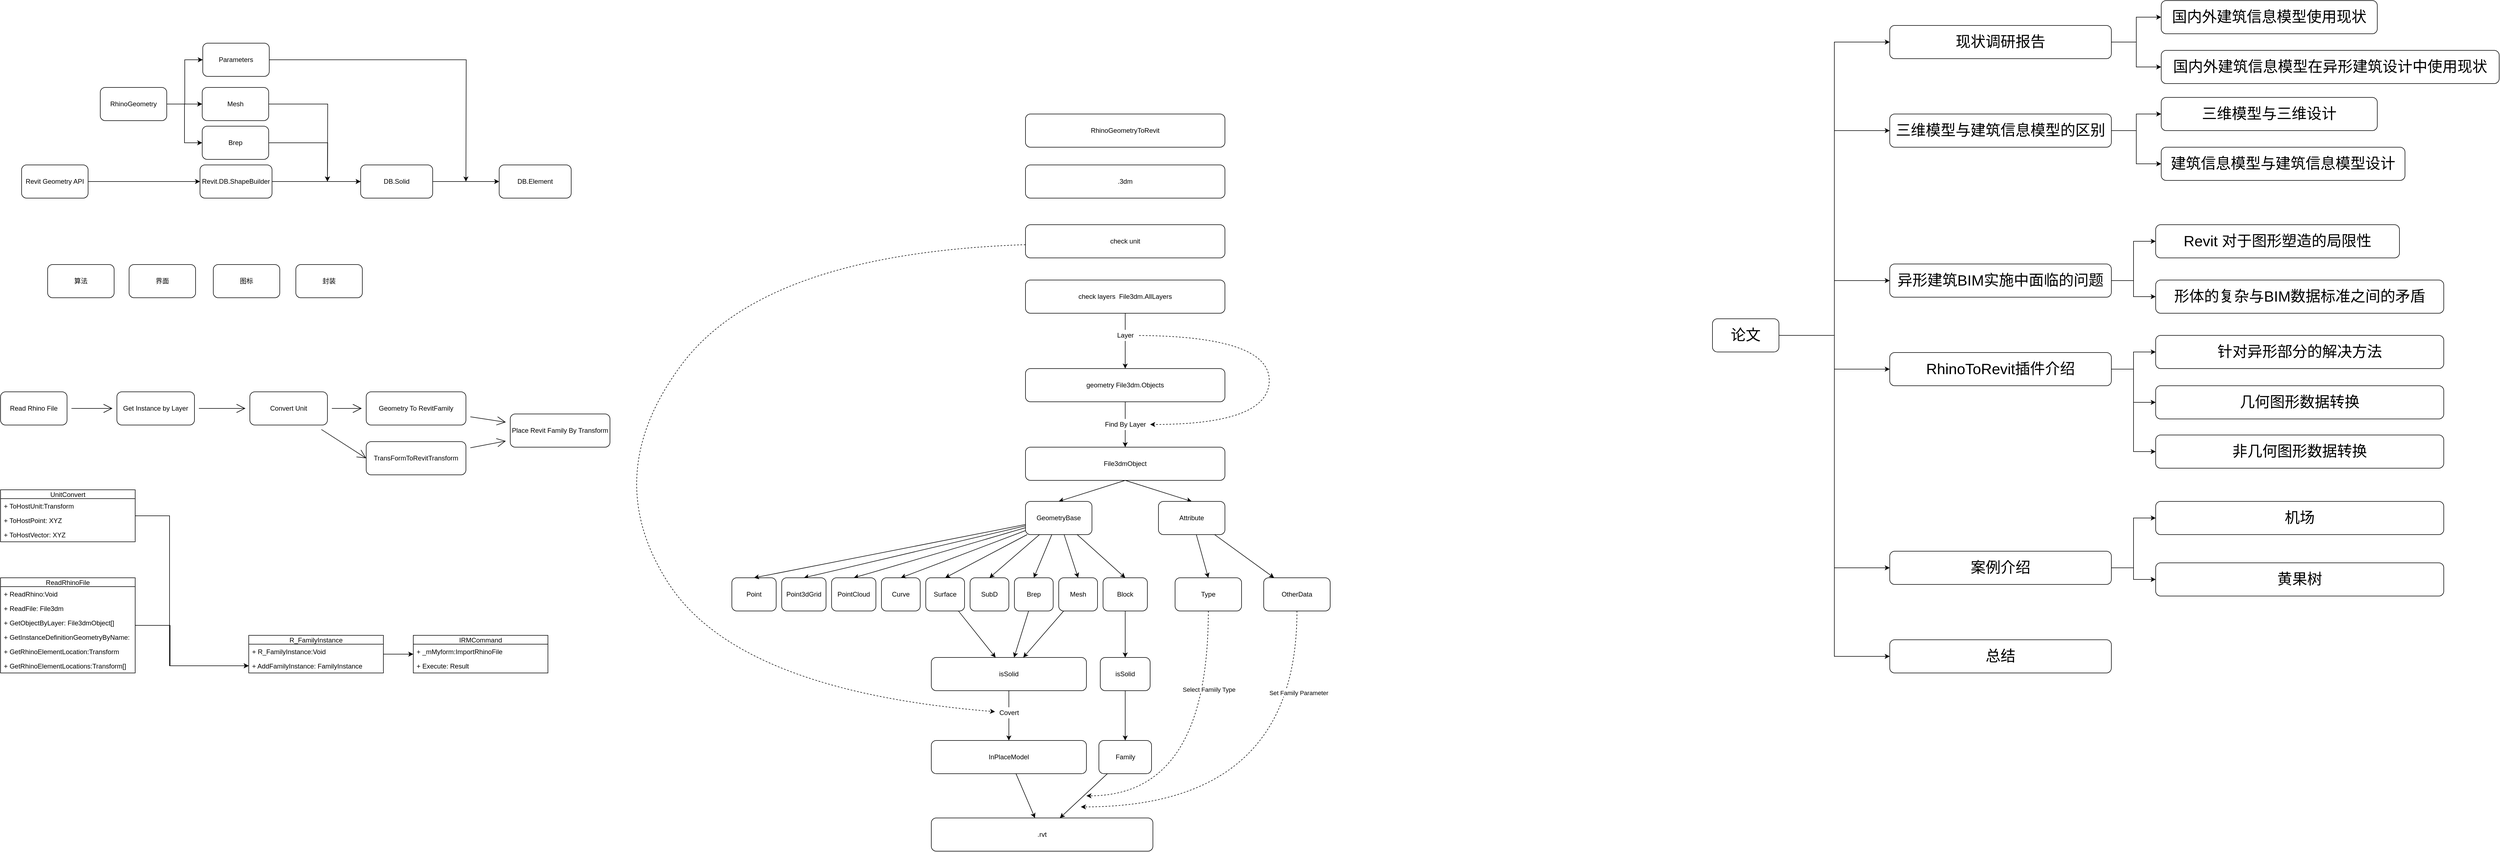 <mxfile version="17.4.5" type="github">
  <diagram id="WkqkpthZm6sY3ciMsQY8" name="Page-1">
    <mxGraphModel dx="3244" dy="1876" grid="1" gridSize="10" guides="1" tooltips="0" connect="1" arrows="1" fold="1" page="0" pageScale="1" pageWidth="827" pageHeight="1169" math="0" shadow="0">
      <root>
        <mxCell id="0" />
        <mxCell id="1" parent="0" />
        <mxCell id="V5rBz6ozKF_ae6FL3Usa-3" style="edgeStyle=orthogonalEdgeStyle;rounded=0;orthogonalLoop=1;jettySize=auto;html=1;entryX=0;entryY=0.5;entryDx=0;entryDy=0;" parent="1" source="V5rBz6ozKF_ae6FL3Usa-1" target="V5rBz6ozKF_ae6FL3Usa-2" edge="1">
          <mxGeometry relative="1" as="geometry" />
        </mxCell>
        <mxCell id="V5rBz6ozKF_ae6FL3Usa-1" value="Revit Geometry API" style="rounded=1;whiteSpace=wrap;html=1;" parent="1" vertex="1">
          <mxGeometry x="-162" y="290" width="120" height="60" as="geometry" />
        </mxCell>
        <mxCell id="V5rBz6ozKF_ae6FL3Usa-11" style="edgeStyle=orthogonalEdgeStyle;rounded=0;orthogonalLoop=1;jettySize=auto;html=1;entryX=0;entryY=0.5;entryDx=0;entryDy=0;" parent="1" source="V5rBz6ozKF_ae6FL3Usa-2" target="V5rBz6ozKF_ae6FL3Usa-9" edge="1">
          <mxGeometry relative="1" as="geometry" />
        </mxCell>
        <mxCell id="V5rBz6ozKF_ae6FL3Usa-2" value="Revit.DB.ShapeBuilder" style="rounded=1;whiteSpace=wrap;html=1;" parent="1" vertex="1">
          <mxGeometry x="160" y="290" width="130" height="60" as="geometry" />
        </mxCell>
        <mxCell id="V5rBz6ozKF_ae6FL3Usa-6" style="edgeStyle=orthogonalEdgeStyle;rounded=0;orthogonalLoop=1;jettySize=auto;html=1;entryX=0;entryY=0.5;entryDx=0;entryDy=0;" parent="1" source="V5rBz6ozKF_ae6FL3Usa-4" target="V5rBz6ozKF_ae6FL3Usa-5" edge="1">
          <mxGeometry relative="1" as="geometry" />
        </mxCell>
        <mxCell id="V5rBz6ozKF_ae6FL3Usa-8" style="edgeStyle=orthogonalEdgeStyle;rounded=0;orthogonalLoop=1;jettySize=auto;html=1;entryX=0;entryY=0.5;entryDx=0;entryDy=0;" parent="1" source="V5rBz6ozKF_ae6FL3Usa-4" target="V5rBz6ozKF_ae6FL3Usa-7" edge="1">
          <mxGeometry relative="1" as="geometry" />
        </mxCell>
        <mxCell id="V5rBz6ozKF_ae6FL3Usa-15" style="edgeStyle=orthogonalEdgeStyle;rounded=0;orthogonalLoop=1;jettySize=auto;html=1;entryX=0;entryY=0.5;entryDx=0;entryDy=0;" parent="1" source="V5rBz6ozKF_ae6FL3Usa-4" target="V5rBz6ozKF_ae6FL3Usa-14" edge="1">
          <mxGeometry relative="1" as="geometry" />
        </mxCell>
        <mxCell id="V5rBz6ozKF_ae6FL3Usa-4" value="RhinoGeometry" style="rounded=1;whiteSpace=wrap;html=1;" parent="1" vertex="1">
          <mxGeometry x="-20" y="150" width="120" height="60" as="geometry" />
        </mxCell>
        <mxCell id="V5rBz6ozKF_ae6FL3Usa-13" style="edgeStyle=orthogonalEdgeStyle;rounded=0;orthogonalLoop=1;jettySize=auto;html=1;" parent="1" source="V5rBz6ozKF_ae6FL3Usa-5" edge="1">
          <mxGeometry relative="1" as="geometry">
            <mxPoint x="390" y="320" as="targetPoint" />
          </mxGeometry>
        </mxCell>
        <mxCell id="V5rBz6ozKF_ae6FL3Usa-5" value="Mesh" style="rounded=1;whiteSpace=wrap;html=1;" parent="1" vertex="1">
          <mxGeometry x="164" y="150" width="120" height="60" as="geometry" />
        </mxCell>
        <mxCell id="V5rBz6ozKF_ae6FL3Usa-12" style="edgeStyle=orthogonalEdgeStyle;rounded=0;orthogonalLoop=1;jettySize=auto;html=1;" parent="1" source="V5rBz6ozKF_ae6FL3Usa-7" edge="1">
          <mxGeometry relative="1" as="geometry">
            <mxPoint x="390" y="320" as="targetPoint" />
          </mxGeometry>
        </mxCell>
        <mxCell id="V5rBz6ozKF_ae6FL3Usa-7" value="Brep" style="rounded=1;whiteSpace=wrap;html=1;" parent="1" vertex="1">
          <mxGeometry x="164" y="220" width="120" height="60" as="geometry" />
        </mxCell>
        <mxCell id="V5rBz6ozKF_ae6FL3Usa-17" style="edgeStyle=orthogonalEdgeStyle;rounded=0;orthogonalLoop=1;jettySize=auto;html=1;" parent="1" source="V5rBz6ozKF_ae6FL3Usa-9" target="V5rBz6ozKF_ae6FL3Usa-16" edge="1">
          <mxGeometry relative="1" as="geometry" />
        </mxCell>
        <mxCell id="V5rBz6ozKF_ae6FL3Usa-9" value="DB.Solid" style="rounded=1;whiteSpace=wrap;html=1;" parent="1" vertex="1">
          <mxGeometry x="450" y="290" width="130" height="60" as="geometry" />
        </mxCell>
        <mxCell id="V5rBz6ozKF_ae6FL3Usa-18" style="edgeStyle=orthogonalEdgeStyle;rounded=0;orthogonalLoop=1;jettySize=auto;html=1;" parent="1" source="V5rBz6ozKF_ae6FL3Usa-14" edge="1">
          <mxGeometry relative="1" as="geometry">
            <mxPoint x="640" y="320" as="targetPoint" />
          </mxGeometry>
        </mxCell>
        <mxCell id="V5rBz6ozKF_ae6FL3Usa-14" value="Parameters" style="rounded=1;whiteSpace=wrap;html=1;" parent="1" vertex="1">
          <mxGeometry x="165" y="70" width="120" height="60" as="geometry" />
        </mxCell>
        <mxCell id="V5rBz6ozKF_ae6FL3Usa-16" value="DB.Element" style="rounded=1;whiteSpace=wrap;html=1;" parent="1" vertex="1">
          <mxGeometry x="700" y="290" width="130" height="60" as="geometry" />
        </mxCell>
        <mxCell id="cEZ5xaZiMLdMzWrRu-IB-3" style="edgeStyle=none;curved=1;rounded=0;orthogonalLoop=1;jettySize=auto;html=1;endArrow=open;startSize=14;endSize=14;sourcePerimeterSpacing=8;targetPerimeterSpacing=8;" parent="1" source="cEZ5xaZiMLdMzWrRu-IB-1" target="cEZ5xaZiMLdMzWrRu-IB-2" edge="1">
          <mxGeometry relative="1" as="geometry" />
        </mxCell>
        <mxCell id="cEZ5xaZiMLdMzWrRu-IB-1" value="Read Rhino File" style="rounded=1;whiteSpace=wrap;html=1;hachureGap=4;pointerEvents=0;" parent="1" vertex="1">
          <mxGeometry x="-200" y="700" width="120" height="60" as="geometry" />
        </mxCell>
        <mxCell id="cEZ5xaZiMLdMzWrRu-IB-5" style="edgeStyle=none;curved=1;rounded=0;orthogonalLoop=1;jettySize=auto;html=1;endArrow=open;startSize=14;endSize=14;sourcePerimeterSpacing=8;targetPerimeterSpacing=8;" parent="1" source="cEZ5xaZiMLdMzWrRu-IB-2" target="cEZ5xaZiMLdMzWrRu-IB-4" edge="1">
          <mxGeometry relative="1" as="geometry" />
        </mxCell>
        <mxCell id="cEZ5xaZiMLdMzWrRu-IB-2" value="Get Instance by Layer" style="rounded=1;whiteSpace=wrap;html=1;hachureGap=4;pointerEvents=0;" parent="1" vertex="1">
          <mxGeometry x="10" y="700" width="140" height="60" as="geometry" />
        </mxCell>
        <mxCell id="cEZ5xaZiMLdMzWrRu-IB-7" style="edgeStyle=none;curved=1;rounded=0;orthogonalLoop=1;jettySize=auto;html=1;endArrow=open;startSize=14;endSize=14;sourcePerimeterSpacing=8;targetPerimeterSpacing=8;" parent="1" source="cEZ5xaZiMLdMzWrRu-IB-4" target="cEZ5xaZiMLdMzWrRu-IB-6" edge="1">
          <mxGeometry relative="1" as="geometry" />
        </mxCell>
        <mxCell id="cEZ5xaZiMLdMzWrRu-IB-9" style="edgeStyle=none;curved=1;rounded=0;orthogonalLoop=1;jettySize=auto;html=1;entryX=0;entryY=0.5;entryDx=0;entryDy=0;endArrow=open;startSize=14;endSize=14;sourcePerimeterSpacing=8;targetPerimeterSpacing=8;" parent="1" source="cEZ5xaZiMLdMzWrRu-IB-4" target="cEZ5xaZiMLdMzWrRu-IB-8" edge="1">
          <mxGeometry relative="1" as="geometry" />
        </mxCell>
        <mxCell id="cEZ5xaZiMLdMzWrRu-IB-4" value="Convert Unit" style="rounded=1;whiteSpace=wrap;html=1;hachureGap=4;pointerEvents=0;" parent="1" vertex="1">
          <mxGeometry x="250" y="700" width="140" height="60" as="geometry" />
        </mxCell>
        <mxCell id="cEZ5xaZiMLdMzWrRu-IB-11" style="edgeStyle=none;curved=1;rounded=0;orthogonalLoop=1;jettySize=auto;html=1;endArrow=open;startSize=14;endSize=14;sourcePerimeterSpacing=8;targetPerimeterSpacing=8;" parent="1" source="cEZ5xaZiMLdMzWrRu-IB-6" target="cEZ5xaZiMLdMzWrRu-IB-10" edge="1">
          <mxGeometry relative="1" as="geometry" />
        </mxCell>
        <mxCell id="cEZ5xaZiMLdMzWrRu-IB-6" value="Geometry To RevitFamily" style="rounded=1;whiteSpace=wrap;html=1;hachureGap=4;pointerEvents=0;" parent="1" vertex="1">
          <mxGeometry x="460" y="700" width="180" height="60" as="geometry" />
        </mxCell>
        <mxCell id="cEZ5xaZiMLdMzWrRu-IB-12" style="edgeStyle=none;curved=1;rounded=0;orthogonalLoop=1;jettySize=auto;html=1;endArrow=open;startSize=14;endSize=14;sourcePerimeterSpacing=8;targetPerimeterSpacing=8;" parent="1" source="cEZ5xaZiMLdMzWrRu-IB-8" target="cEZ5xaZiMLdMzWrRu-IB-10" edge="1">
          <mxGeometry relative="1" as="geometry" />
        </mxCell>
        <mxCell id="cEZ5xaZiMLdMzWrRu-IB-8" value="TransFormToRevitTransform" style="rounded=1;whiteSpace=wrap;html=1;hachureGap=4;pointerEvents=0;" parent="1" vertex="1">
          <mxGeometry x="460" y="790" width="180" height="60" as="geometry" />
        </mxCell>
        <mxCell id="cEZ5xaZiMLdMzWrRu-IB-10" value="Place Revit Family By Transform" style="rounded=1;whiteSpace=wrap;html=1;hachureGap=4;pointerEvents=0;" parent="1" vertex="1">
          <mxGeometry x="720" y="740" width="180" height="60" as="geometry" />
        </mxCell>
        <mxCell id="k1TiQyXpwL7IkzKvXzOS-1" value="算法" style="rounded=1;whiteSpace=wrap;html=1;" parent="1" vertex="1">
          <mxGeometry x="-115" y="470" width="120" height="60" as="geometry" />
        </mxCell>
        <mxCell id="k1TiQyXpwL7IkzKvXzOS-2" value="界面" style="rounded=1;whiteSpace=wrap;html=1;" parent="1" vertex="1">
          <mxGeometry x="32" y="470" width="120" height="60" as="geometry" />
        </mxCell>
        <mxCell id="k1TiQyXpwL7IkzKvXzOS-3" value="图标" style="rounded=1;whiteSpace=wrap;html=1;" parent="1" vertex="1">
          <mxGeometry x="184" y="470" width="120" height="60" as="geometry" />
        </mxCell>
        <mxCell id="k1TiQyXpwL7IkzKvXzOS-4" value="封装" style="rounded=1;whiteSpace=wrap;html=1;" parent="1" vertex="1">
          <mxGeometry x="333" y="470" width="120" height="60" as="geometry" />
        </mxCell>
        <mxCell id="k1TiQyXpwL7IkzKvXzOS-28" style="edgeStyle=orthogonalEdgeStyle;rounded=0;orthogonalLoop=1;jettySize=auto;html=1;" parent="1" source="k1TiQyXpwL7IkzKvXzOS-5" target="k1TiQyXpwL7IkzKvXzOS-15" edge="1">
          <mxGeometry relative="1" as="geometry">
            <Array as="points">
              <mxPoint x="106" y="1122" />
              <mxPoint x="106" y="1195" />
            </Array>
          </mxGeometry>
        </mxCell>
        <mxCell id="k1TiQyXpwL7IkzKvXzOS-5" value="ReadRhinoFile" style="swimlane;fontStyle=0;childLayout=stackLayout;horizontal=1;startSize=16;fillColor=none;horizontalStack=0;resizeParent=1;resizeParentMax=0;resizeLast=0;collapsible=1;marginBottom=0;" parent="1" vertex="1">
          <mxGeometry x="-200" y="1036" width="243" height="172" as="geometry">
            <mxRectangle x="-200" y="893" width="87" height="18" as="alternateBounds" />
          </mxGeometry>
        </mxCell>
        <mxCell id="k1TiQyXpwL7IkzKvXzOS-6" value="+ ReadRhino:Void" style="text;strokeColor=none;fillColor=none;align=left;verticalAlign=top;spacingLeft=4;spacingRight=4;overflow=hidden;rotatable=0;points=[[0,0.5],[1,0.5]];portConstraint=eastwest;" parent="k1TiQyXpwL7IkzKvXzOS-5" vertex="1">
          <mxGeometry y="16" width="243" height="26" as="geometry" />
        </mxCell>
        <mxCell id="k1TiQyXpwL7IkzKvXzOS-7" value="+ ReadFile: File3dm" style="text;strokeColor=none;fillColor=none;align=left;verticalAlign=top;spacingLeft=4;spacingRight=4;overflow=hidden;rotatable=0;points=[[0,0.5],[1,0.5]];portConstraint=eastwest;" parent="k1TiQyXpwL7IkzKvXzOS-5" vertex="1">
          <mxGeometry y="42" width="243" height="26" as="geometry" />
        </mxCell>
        <mxCell id="k1TiQyXpwL7IkzKvXzOS-8" value="+ GetObjectByLayer: File3dmObject[]" style="text;strokeColor=none;fillColor=none;align=left;verticalAlign=top;spacingLeft=4;spacingRight=4;overflow=hidden;rotatable=0;points=[[0,0.5],[1,0.5]];portConstraint=eastwest;" parent="k1TiQyXpwL7IkzKvXzOS-5" vertex="1">
          <mxGeometry y="68" width="243" height="26" as="geometry" />
        </mxCell>
        <mxCell id="k1TiQyXpwL7IkzKvXzOS-9" value="+ GetInstanceDefinitionGeometryByName:" style="text;strokeColor=none;fillColor=none;align=left;verticalAlign=top;spacingLeft=4;spacingRight=4;overflow=hidden;rotatable=0;points=[[0,0.5],[1,0.5]];portConstraint=eastwest;" parent="k1TiQyXpwL7IkzKvXzOS-5" vertex="1">
          <mxGeometry y="94" width="243" height="26" as="geometry" />
        </mxCell>
        <mxCell id="k1TiQyXpwL7IkzKvXzOS-11" value="+ GetRhinoElementLocation:Transform" style="text;strokeColor=none;fillColor=none;align=left;verticalAlign=top;spacingLeft=4;spacingRight=4;overflow=hidden;rotatable=0;points=[[0,0.5],[1,0.5]];portConstraint=eastwest;" parent="k1TiQyXpwL7IkzKvXzOS-5" vertex="1">
          <mxGeometry y="120" width="243" height="26" as="geometry" />
        </mxCell>
        <mxCell id="k1TiQyXpwL7IkzKvXzOS-12" value="+ GetRhinoElementLocations:Transform[]" style="text;strokeColor=none;fillColor=none;align=left;verticalAlign=top;spacingLeft=4;spacingRight=4;overflow=hidden;rotatable=0;points=[[0,0.5],[1,0.5]];portConstraint=eastwest;" parent="k1TiQyXpwL7IkzKvXzOS-5" vertex="1">
          <mxGeometry y="146" width="243" height="26" as="geometry" />
        </mxCell>
        <mxCell id="k1TiQyXpwL7IkzKvXzOS-32" style="edgeStyle=orthogonalEdgeStyle;rounded=0;orthogonalLoop=1;jettySize=auto;html=1;" parent="1" source="k1TiQyXpwL7IkzKvXzOS-13" target="k1TiQyXpwL7IkzKvXzOS-29" edge="1">
          <mxGeometry relative="1" as="geometry" />
        </mxCell>
        <mxCell id="k1TiQyXpwL7IkzKvXzOS-13" value="R_FamilyInstance" style="swimlane;fontStyle=0;childLayout=stackLayout;horizontal=1;startSize=16;fillColor=none;horizontalStack=0;resizeParent=1;resizeParentMax=0;resizeLast=0;collapsible=1;marginBottom=0;" parent="1" vertex="1">
          <mxGeometry x="248" y="1140" width="243" height="68" as="geometry">
            <mxRectangle x="-200" y="893" width="87" height="18" as="alternateBounds" />
          </mxGeometry>
        </mxCell>
        <mxCell id="k1TiQyXpwL7IkzKvXzOS-14" value="+ R_FamilyInstance:Void" style="text;strokeColor=none;fillColor=none;align=left;verticalAlign=top;spacingLeft=4;spacingRight=4;overflow=hidden;rotatable=0;points=[[0,0.5],[1,0.5]];portConstraint=eastwest;" parent="k1TiQyXpwL7IkzKvXzOS-13" vertex="1">
          <mxGeometry y="16" width="243" height="26" as="geometry" />
        </mxCell>
        <mxCell id="k1TiQyXpwL7IkzKvXzOS-15" value="+ AddFamilyInstance: FamilyInstance" style="text;strokeColor=none;fillColor=none;align=left;verticalAlign=top;spacingLeft=4;spacingRight=4;overflow=hidden;rotatable=0;points=[[0,0.5],[1,0.5]];portConstraint=eastwest;" parent="k1TiQyXpwL7IkzKvXzOS-13" vertex="1">
          <mxGeometry y="42" width="243" height="26" as="geometry" />
        </mxCell>
        <mxCell id="k1TiQyXpwL7IkzKvXzOS-27" style="edgeStyle=orthogonalEdgeStyle;rounded=0;orthogonalLoop=1;jettySize=auto;html=1;entryX=0;entryY=0.5;entryDx=0;entryDy=0;" parent="1" source="k1TiQyXpwL7IkzKvXzOS-23" target="k1TiQyXpwL7IkzKvXzOS-15" edge="1">
          <mxGeometry relative="1" as="geometry">
            <Array as="points">
              <mxPoint x="105" y="924" />
              <mxPoint x="105" y="1195" />
            </Array>
          </mxGeometry>
        </mxCell>
        <mxCell id="k1TiQyXpwL7IkzKvXzOS-23" value="UnitConvert" style="swimlane;fontStyle=0;childLayout=stackLayout;horizontal=1;startSize=16;fillColor=none;horizontalStack=0;resizeParent=1;resizeParentMax=0;resizeLast=0;collapsible=1;marginBottom=0;" parent="1" vertex="1">
          <mxGeometry x="-200" y="877" width="243" height="94" as="geometry">
            <mxRectangle x="-200" y="893" width="87" height="18" as="alternateBounds" />
          </mxGeometry>
        </mxCell>
        <mxCell id="k1TiQyXpwL7IkzKvXzOS-24" value="+ ToHostUnit:Transform" style="text;strokeColor=none;fillColor=none;align=left;verticalAlign=top;spacingLeft=4;spacingRight=4;overflow=hidden;rotatable=0;points=[[0,0.5],[1,0.5]];portConstraint=eastwest;" parent="k1TiQyXpwL7IkzKvXzOS-23" vertex="1">
          <mxGeometry y="16" width="243" height="26" as="geometry" />
        </mxCell>
        <mxCell id="k1TiQyXpwL7IkzKvXzOS-25" value="+ ToHostPoint: XYZ" style="text;strokeColor=none;fillColor=none;align=left;verticalAlign=top;spacingLeft=4;spacingRight=4;overflow=hidden;rotatable=0;points=[[0,0.5],[1,0.5]];portConstraint=eastwest;" parent="k1TiQyXpwL7IkzKvXzOS-23" vertex="1">
          <mxGeometry y="42" width="243" height="26" as="geometry" />
        </mxCell>
        <mxCell id="k1TiQyXpwL7IkzKvXzOS-26" value="+ ToHostVector: XYZ" style="text;strokeColor=none;fillColor=none;align=left;verticalAlign=top;spacingLeft=4;spacingRight=4;overflow=hidden;rotatable=0;points=[[0,0.5],[1,0.5]];portConstraint=eastwest;" parent="k1TiQyXpwL7IkzKvXzOS-23" vertex="1">
          <mxGeometry y="68" width="243" height="26" as="geometry" />
        </mxCell>
        <mxCell id="k1TiQyXpwL7IkzKvXzOS-29" value="IRMCommand" style="swimlane;fontStyle=0;childLayout=stackLayout;horizontal=1;startSize=16;fillColor=none;horizontalStack=0;resizeParent=1;resizeParentMax=0;resizeLast=0;collapsible=1;marginBottom=0;" parent="1" vertex="1">
          <mxGeometry x="545" y="1140" width="243" height="68" as="geometry">
            <mxRectangle x="-200" y="893" width="87" height="18" as="alternateBounds" />
          </mxGeometry>
        </mxCell>
        <mxCell id="k1TiQyXpwL7IkzKvXzOS-30" value="+ _mMyform:ImportRhinoFile" style="text;strokeColor=none;fillColor=none;align=left;verticalAlign=top;spacingLeft=4;spacingRight=4;overflow=hidden;rotatable=0;points=[[0,0.5],[1,0.5]];portConstraint=eastwest;" parent="k1TiQyXpwL7IkzKvXzOS-29" vertex="1">
          <mxGeometry y="16" width="243" height="26" as="geometry" />
        </mxCell>
        <mxCell id="k1TiQyXpwL7IkzKvXzOS-31" value="+ Execute: Result" style="text;strokeColor=none;fillColor=none;align=left;verticalAlign=top;spacingLeft=4;spacingRight=4;overflow=hidden;rotatable=0;points=[[0,0.5],[1,0.5]];portConstraint=eastwest;" parent="k1TiQyXpwL7IkzKvXzOS-29" vertex="1">
          <mxGeometry y="42" width="243" height="26" as="geometry" />
        </mxCell>
        <mxCell id="CCIw289suXSukPpwCg0--3" style="edgeStyle=orthogonalEdgeStyle;rounded=0;orthogonalLoop=1;jettySize=auto;html=1;entryX=0;entryY=0.5;entryDx=0;entryDy=0;fontSize=27;" parent="1" source="CCIw289suXSukPpwCg0--1" target="CCIw289suXSukPpwCg0--2" edge="1">
          <mxGeometry relative="1" as="geometry" />
        </mxCell>
        <mxCell id="CCIw289suXSukPpwCg0--7" style="edgeStyle=orthogonalEdgeStyle;rounded=0;orthogonalLoop=1;jettySize=auto;html=1;entryX=0;entryY=0.5;entryDx=0;entryDy=0;fontSize=27;" parent="1" source="CCIw289suXSukPpwCg0--1" target="CCIw289suXSukPpwCg0--6" edge="1">
          <mxGeometry relative="1" as="geometry" />
        </mxCell>
        <mxCell id="CCIw289suXSukPpwCg0--9" style="edgeStyle=orthogonalEdgeStyle;rounded=0;orthogonalLoop=1;jettySize=auto;html=1;entryX=0;entryY=0.5;entryDx=0;entryDy=0;fontSize=27;" parent="1" source="CCIw289suXSukPpwCg0--1" target="CCIw289suXSukPpwCg0--8" edge="1">
          <mxGeometry relative="1" as="geometry" />
        </mxCell>
        <mxCell id="CCIw289suXSukPpwCg0--10" style="edgeStyle=orthogonalEdgeStyle;rounded=0;orthogonalLoop=1;jettySize=auto;html=1;entryX=0;entryY=0.5;entryDx=0;entryDy=0;fontSize=27;" parent="1" source="CCIw289suXSukPpwCg0--1" target="CCIw289suXSukPpwCg0--4" edge="1">
          <mxGeometry relative="1" as="geometry" />
        </mxCell>
        <mxCell id="CCIw289suXSukPpwCg0--12" style="edgeStyle=orthogonalEdgeStyle;rounded=0;orthogonalLoop=1;jettySize=auto;html=1;entryX=0;entryY=0.5;entryDx=0;entryDy=0;fontSize=27;" parent="1" source="CCIw289suXSukPpwCg0--1" target="CCIw289suXSukPpwCg0--11" edge="1">
          <mxGeometry relative="1" as="geometry" />
        </mxCell>
        <mxCell id="CCIw289suXSukPpwCg0--14" style="edgeStyle=orthogonalEdgeStyle;rounded=0;orthogonalLoop=1;jettySize=auto;html=1;entryX=0;entryY=0.5;entryDx=0;entryDy=0;fontSize=27;" parent="1" source="CCIw289suXSukPpwCg0--1" target="CCIw289suXSukPpwCg0--13" edge="1">
          <mxGeometry relative="1" as="geometry" />
        </mxCell>
        <mxCell id="CCIw289suXSukPpwCg0--1" value="&lt;font style=&quot;font-size: 27px&quot;&gt;论文&lt;/font&gt;" style="rounded=1;whiteSpace=wrap;html=1;" parent="1" vertex="1">
          <mxGeometry x="2890" y="568" width="120" height="60" as="geometry" />
        </mxCell>
        <mxCell id="CCIw289suXSukPpwCg0--17" style="edgeStyle=orthogonalEdgeStyle;rounded=0;orthogonalLoop=1;jettySize=auto;html=1;entryX=0;entryY=0.5;entryDx=0;entryDy=0;fontSize=27;" parent="1" source="CCIw289suXSukPpwCg0--2" target="CCIw289suXSukPpwCg0--15" edge="1">
          <mxGeometry relative="1" as="geometry" />
        </mxCell>
        <mxCell id="CCIw289suXSukPpwCg0--18" style="edgeStyle=orthogonalEdgeStyle;rounded=0;orthogonalLoop=1;jettySize=auto;html=1;entryX=0;entryY=0.5;entryDx=0;entryDy=0;fontSize=27;" parent="1" source="CCIw289suXSukPpwCg0--2" target="CCIw289suXSukPpwCg0--16" edge="1">
          <mxGeometry relative="1" as="geometry" />
        </mxCell>
        <mxCell id="CCIw289suXSukPpwCg0--2" value="&lt;font style=&quot;font-size: 27px&quot;&gt;现状调研报告&lt;/font&gt;" style="rounded=1;whiteSpace=wrap;html=1;" parent="1" vertex="1">
          <mxGeometry x="3210" y="38" width="400" height="60" as="geometry" />
        </mxCell>
        <mxCell id="CCIw289suXSukPpwCg0--22" style="edgeStyle=orthogonalEdgeStyle;rounded=0;orthogonalLoop=1;jettySize=auto;html=1;fontSize=27;" parent="1" source="CCIw289suXSukPpwCg0--4" target="CCIw289suXSukPpwCg0--20" edge="1">
          <mxGeometry relative="1" as="geometry" />
        </mxCell>
        <mxCell id="CCIw289suXSukPpwCg0--23" style="edgeStyle=orthogonalEdgeStyle;rounded=0;orthogonalLoop=1;jettySize=auto;html=1;fontSize=27;" parent="1" source="CCIw289suXSukPpwCg0--4" target="CCIw289suXSukPpwCg0--21" edge="1">
          <mxGeometry relative="1" as="geometry" />
        </mxCell>
        <mxCell id="CCIw289suXSukPpwCg0--4" value="&lt;font style=&quot;font-size: 27px&quot;&gt;三维模型与建筑信息模型的区别&lt;/font&gt;" style="rounded=1;whiteSpace=wrap;html=1;" parent="1" vertex="1">
          <mxGeometry x="3210" y="198" width="400" height="60" as="geometry" />
        </mxCell>
        <mxCell id="CCIw289suXSukPpwCg0--26" style="edgeStyle=orthogonalEdgeStyle;rounded=0;orthogonalLoop=1;jettySize=auto;html=1;fontSize=27;" parent="1" source="CCIw289suXSukPpwCg0--6" target="CCIw289suXSukPpwCg0--25" edge="1">
          <mxGeometry relative="1" as="geometry" />
        </mxCell>
        <mxCell id="CCIw289suXSukPpwCg0--27" style="edgeStyle=orthogonalEdgeStyle;rounded=0;orthogonalLoop=1;jettySize=auto;html=1;entryX=0;entryY=0.5;entryDx=0;entryDy=0;fontSize=27;" parent="1" source="CCIw289suXSukPpwCg0--6" target="CCIw289suXSukPpwCg0--24" edge="1">
          <mxGeometry relative="1" as="geometry" />
        </mxCell>
        <mxCell id="CCIw289suXSukPpwCg0--6" value="&lt;font style=&quot;font-size: 27px&quot;&gt;异形建筑BIM实施中面临的问题&lt;/font&gt;" style="rounded=1;whiteSpace=wrap;html=1;" parent="1" vertex="1">
          <mxGeometry x="3210" y="469" width="400" height="60" as="geometry" />
        </mxCell>
        <mxCell id="CCIw289suXSukPpwCg0--29" style="edgeStyle=orthogonalEdgeStyle;rounded=0;orthogonalLoop=1;jettySize=auto;html=1;entryX=0;entryY=0.5;entryDx=0;entryDy=0;fontSize=27;" parent="1" source="CCIw289suXSukPpwCg0--8" target="CCIw289suXSukPpwCg0--28" edge="1">
          <mxGeometry relative="1" as="geometry" />
        </mxCell>
        <mxCell id="CCIw289suXSukPpwCg0--31" style="edgeStyle=orthogonalEdgeStyle;rounded=0;orthogonalLoop=1;jettySize=auto;html=1;fontSize=27;" parent="1" source="CCIw289suXSukPpwCg0--8" target="CCIw289suXSukPpwCg0--30" edge="1">
          <mxGeometry relative="1" as="geometry" />
        </mxCell>
        <mxCell id="CCIw289suXSukPpwCg0--33" style="edgeStyle=orthogonalEdgeStyle;rounded=0;orthogonalLoop=1;jettySize=auto;html=1;entryX=0;entryY=0.5;entryDx=0;entryDy=0;fontSize=27;" parent="1" source="CCIw289suXSukPpwCg0--8" target="CCIw289suXSukPpwCg0--32" edge="1">
          <mxGeometry relative="1" as="geometry" />
        </mxCell>
        <mxCell id="CCIw289suXSukPpwCg0--8" value="&lt;span style=&quot;font-size: 27px&quot;&gt;RhinoToRevit插件介绍&lt;/span&gt;" style="rounded=1;whiteSpace=wrap;html=1;" parent="1" vertex="1">
          <mxGeometry x="3210" y="629" width="400" height="60" as="geometry" />
        </mxCell>
        <mxCell id="CCIw289suXSukPpwCg0--35" style="edgeStyle=orthogonalEdgeStyle;rounded=0;orthogonalLoop=1;jettySize=auto;html=1;entryX=0;entryY=0.5;entryDx=0;entryDy=0;fontSize=27;" parent="1" source="CCIw289suXSukPpwCg0--11" target="CCIw289suXSukPpwCg0--34" edge="1">
          <mxGeometry relative="1" as="geometry" />
        </mxCell>
        <mxCell id="CCIw289suXSukPpwCg0--37" style="edgeStyle=orthogonalEdgeStyle;rounded=0;orthogonalLoop=1;jettySize=auto;html=1;fontSize=27;" parent="1" source="CCIw289suXSukPpwCg0--11" target="CCIw289suXSukPpwCg0--36" edge="1">
          <mxGeometry relative="1" as="geometry" />
        </mxCell>
        <mxCell id="CCIw289suXSukPpwCg0--11" value="&lt;span style=&quot;font-size: 27px&quot;&gt;案例介绍&lt;/span&gt;" style="rounded=1;whiteSpace=wrap;html=1;" parent="1" vertex="1">
          <mxGeometry x="3210" y="988" width="400" height="60" as="geometry" />
        </mxCell>
        <mxCell id="CCIw289suXSukPpwCg0--13" value="&lt;span style=&quot;font-size: 27px&quot;&gt;总结&lt;/span&gt;" style="rounded=1;whiteSpace=wrap;html=1;" parent="1" vertex="1">
          <mxGeometry x="3210" y="1148" width="400" height="60" as="geometry" />
        </mxCell>
        <mxCell id="CCIw289suXSukPpwCg0--15" value="&lt;span style=&quot;font-size: 27px&quot;&gt;国内外建筑信息模型使用现状&lt;/span&gt;" style="rounded=1;whiteSpace=wrap;html=1;" parent="1" vertex="1">
          <mxGeometry x="3700" y="-7" width="390" height="60" as="geometry" />
        </mxCell>
        <mxCell id="CCIw289suXSukPpwCg0--16" value="&lt;span style=&quot;font-size: 27px&quot;&gt;国内外建筑信息模型在异形建筑设计中使用现状&lt;/span&gt;" style="rounded=1;whiteSpace=wrap;html=1;" parent="1" vertex="1">
          <mxGeometry x="3700" y="83" width="610" height="60" as="geometry" />
        </mxCell>
        <mxCell id="CCIw289suXSukPpwCg0--20" value="&lt;span style=&quot;font-size: 27px&quot;&gt;三维模型与三维设计&lt;/span&gt;" style="rounded=1;whiteSpace=wrap;html=1;" parent="1" vertex="1">
          <mxGeometry x="3700" y="168" width="390" height="60" as="geometry" />
        </mxCell>
        <mxCell id="CCIw289suXSukPpwCg0--21" value="&lt;span style=&quot;font-size: 27px&quot;&gt;建筑信息模型与建筑信息模型设计&lt;/span&gt;" style="rounded=1;whiteSpace=wrap;html=1;" parent="1" vertex="1">
          <mxGeometry x="3700" y="258" width="440" height="60" as="geometry" />
        </mxCell>
        <mxCell id="CCIw289suXSukPpwCg0--24" value="&lt;span style=&quot;font-size: 27px&quot;&gt;Revit 对于图形塑造的局限性&lt;/span&gt;" style="rounded=1;whiteSpace=wrap;html=1;" parent="1" vertex="1">
          <mxGeometry x="3690" y="398" width="440" height="60" as="geometry" />
        </mxCell>
        <mxCell id="CCIw289suXSukPpwCg0--25" value="&lt;span style=&quot;font-size: 27px&quot;&gt;形体的复杂与BIM数据标准之间的矛盾&lt;/span&gt;" style="rounded=1;whiteSpace=wrap;html=1;" parent="1" vertex="1">
          <mxGeometry x="3690" y="498" width="520" height="60" as="geometry" />
        </mxCell>
        <mxCell id="CCIw289suXSukPpwCg0--28" value="&lt;span style=&quot;font-size: 27px&quot;&gt;针对异形部分的解决方法&lt;/span&gt;" style="rounded=1;whiteSpace=wrap;html=1;" parent="1" vertex="1">
          <mxGeometry x="3690" y="598" width="520" height="60" as="geometry" />
        </mxCell>
        <mxCell id="CCIw289suXSukPpwCg0--30" value="&lt;span style=&quot;font-size: 27px&quot;&gt;几何图形数据转换&lt;/span&gt;" style="rounded=1;whiteSpace=wrap;html=1;" parent="1" vertex="1">
          <mxGeometry x="3690" y="689" width="520" height="60" as="geometry" />
        </mxCell>
        <mxCell id="CCIw289suXSukPpwCg0--32" value="&lt;span style=&quot;font-size: 27px&quot;&gt;非几何图形数据转换&lt;/span&gt;" style="rounded=1;whiteSpace=wrap;html=1;" parent="1" vertex="1">
          <mxGeometry x="3690" y="778" width="520" height="60" as="geometry" />
        </mxCell>
        <mxCell id="CCIw289suXSukPpwCg0--34" value="&lt;span style=&quot;font-size: 27px&quot;&gt;机场&lt;/span&gt;" style="rounded=1;whiteSpace=wrap;html=1;" parent="1" vertex="1">
          <mxGeometry x="3690" y="898" width="520" height="60" as="geometry" />
        </mxCell>
        <mxCell id="CCIw289suXSukPpwCg0--36" value="&lt;span style=&quot;font-size: 27px&quot;&gt;黄果树&lt;/span&gt;" style="rounded=1;whiteSpace=wrap;html=1;" parent="1" vertex="1">
          <mxGeometry x="3690" y="1009" width="520" height="60" as="geometry" />
        </mxCell>
        <mxCell id="Z2qamN6q-ScVeDoEuT2b-1" value="RhinoGeometryToRevit" style="rounded=1;whiteSpace=wrap;html=1;" vertex="1" parent="1">
          <mxGeometry x="1650" y="198" width="360" height="60" as="geometry" />
        </mxCell>
        <mxCell id="Z2qamN6q-ScVeDoEuT2b-2" value=".3dm" style="rounded=1;whiteSpace=wrap;html=1;" vertex="1" parent="1">
          <mxGeometry x="1650" y="290" width="360" height="60" as="geometry" />
        </mxCell>
        <mxCell id="Z2qamN6q-ScVeDoEuT2b-3" value=".rvt" style="rounded=1;whiteSpace=wrap;html=1;" vertex="1" parent="1">
          <mxGeometry x="1480" y="1470" width="400" height="60" as="geometry" />
        </mxCell>
        <mxCell id="Z2qamN6q-ScVeDoEuT2b-46" style="edgeStyle=none;orthogonalLoop=1;jettySize=auto;html=1;curved=1;dashed=1;" edge="1" parent="1" source="Z2qamN6q-ScVeDoEuT2b-4" target="Z2qamN6q-ScVeDoEuT2b-56">
          <mxGeometry relative="1" as="geometry">
            <mxPoint x="1120.0" y="1350.0" as="targetPoint" />
            <Array as="points">
              <mxPoint x="1180" y="450" />
              <mxPoint x="880" y="850" />
              <mxPoint x="1130" y="1240" />
            </Array>
          </mxGeometry>
        </mxCell>
        <mxCell id="Z2qamN6q-ScVeDoEuT2b-4" value="check unit" style="rounded=1;whiteSpace=wrap;html=1;" vertex="1" parent="1">
          <mxGeometry x="1650" y="398" width="360" height="60" as="geometry" />
        </mxCell>
        <mxCell id="Z2qamN6q-ScVeDoEuT2b-11" style="edgeStyle=orthogonalEdgeStyle;rounded=0;orthogonalLoop=1;jettySize=auto;html=1;startArrow=none;" edge="1" parent="1" source="Z2qamN6q-ScVeDoEuT2b-20" target="Z2qamN6q-ScVeDoEuT2b-6">
          <mxGeometry relative="1" as="geometry" />
        </mxCell>
        <mxCell id="Z2qamN6q-ScVeDoEuT2b-5" value="check layers&amp;nbsp;&amp;nbsp;File3dm.AllLayers" style="rounded=1;whiteSpace=wrap;html=1;" vertex="1" parent="1">
          <mxGeometry x="1650" y="498" width="360" height="60" as="geometry" />
        </mxCell>
        <mxCell id="Z2qamN6q-ScVeDoEuT2b-15" style="edgeStyle=orthogonalEdgeStyle;rounded=0;orthogonalLoop=1;jettySize=auto;html=1;entryX=0.5;entryY=0;entryDx=0;entryDy=0;startArrow=none;" edge="1" parent="1" source="Z2qamN6q-ScVeDoEuT2b-17" target="Z2qamN6q-ScVeDoEuT2b-16">
          <mxGeometry relative="1" as="geometry">
            <mxPoint x="1830" y="770" as="targetPoint" />
          </mxGeometry>
        </mxCell>
        <mxCell id="Z2qamN6q-ScVeDoEuT2b-6" value="geometry&amp;nbsp;File3dm.Objects" style="rounded=1;whiteSpace=wrap;html=1;" vertex="1" parent="1">
          <mxGeometry x="1650" y="658" width="360" height="60" as="geometry" />
        </mxCell>
        <mxCell id="Z2qamN6q-ScVeDoEuT2b-7" value="Point" style="rounded=1;whiteSpace=wrap;html=1;" vertex="1" parent="1">
          <mxGeometry x="1120" y="1036" width="80" height="60" as="geometry" />
        </mxCell>
        <mxCell id="Z2qamN6q-ScVeDoEuT2b-8" value="Curve" style="rounded=1;whiteSpace=wrap;html=1;" vertex="1" parent="1">
          <mxGeometry x="1390" y="1036" width="70" height="60" as="geometry" />
        </mxCell>
        <mxCell id="Z2qamN6q-ScVeDoEuT2b-48" style="edgeStyle=none;curved=1;orthogonalLoop=1;jettySize=auto;html=1;" edge="1" parent="1" source="Z2qamN6q-ScVeDoEuT2b-9" target="Z2qamN6q-ScVeDoEuT2b-47">
          <mxGeometry relative="1" as="geometry" />
        </mxCell>
        <mxCell id="Z2qamN6q-ScVeDoEuT2b-9" value="Surface" style="rounded=1;whiteSpace=wrap;html=1;" vertex="1" parent="1">
          <mxGeometry x="1470" y="1036" width="70" height="60" as="geometry" />
        </mxCell>
        <mxCell id="Z2qamN6q-ScVeDoEuT2b-50" style="edgeStyle=none;curved=1;orthogonalLoop=1;jettySize=auto;html=1;" edge="1" parent="1" source="Z2qamN6q-ScVeDoEuT2b-10" target="Z2qamN6q-ScVeDoEuT2b-47">
          <mxGeometry relative="1" as="geometry" />
        </mxCell>
        <mxCell id="Z2qamN6q-ScVeDoEuT2b-10" value="Mesh" style="rounded=1;whiteSpace=wrap;html=1;" vertex="1" parent="1">
          <mxGeometry x="1710" y="1036" width="70" height="60" as="geometry" />
        </mxCell>
        <mxCell id="Z2qamN6q-ScVeDoEuT2b-54" style="edgeStyle=none;curved=1;orthogonalLoop=1;jettySize=auto;html=1;" edge="1" parent="1" source="Z2qamN6q-ScVeDoEuT2b-13" target="Z2qamN6q-ScVeDoEuT2b-53">
          <mxGeometry relative="1" as="geometry" />
        </mxCell>
        <mxCell id="Z2qamN6q-ScVeDoEuT2b-13" value="Block" style="rounded=1;whiteSpace=wrap;html=1;" vertex="1" parent="1">
          <mxGeometry x="1790" y="1036" width="80" height="60" as="geometry" />
        </mxCell>
        <mxCell id="Z2qamN6q-ScVeDoEuT2b-23" style="orthogonalLoop=1;jettySize=auto;html=1;rounded=0;entryX=0.5;entryY=0;entryDx=0;entryDy=0;exitX=0.5;exitY=1;exitDx=0;exitDy=0;" edge="1" parent="1" source="Z2qamN6q-ScVeDoEuT2b-16" target="Z2qamN6q-ScVeDoEuT2b-22">
          <mxGeometry relative="1" as="geometry" />
        </mxCell>
        <mxCell id="Z2qamN6q-ScVeDoEuT2b-25" style="edgeStyle=none;rounded=0;orthogonalLoop=1;jettySize=auto;html=1;entryX=0.5;entryY=0;entryDx=0;entryDy=0;exitX=0.5;exitY=1;exitDx=0;exitDy=0;" edge="1" parent="1" source="Z2qamN6q-ScVeDoEuT2b-16" target="Z2qamN6q-ScVeDoEuT2b-24">
          <mxGeometry relative="1" as="geometry" />
        </mxCell>
        <mxCell id="Z2qamN6q-ScVeDoEuT2b-16" value="File3dmObject" style="rounded=1;whiteSpace=wrap;html=1;" vertex="1" parent="1">
          <mxGeometry x="1650" y="800" width="360" height="60" as="geometry" />
        </mxCell>
        <mxCell id="Z2qamN6q-ScVeDoEuT2b-17" value="Find By Layer" style="text;html=1;align=center;verticalAlign=middle;resizable=0;points=[];autosize=1;strokeColor=none;fillColor=none;" vertex="1" parent="1">
          <mxGeometry x="1785" y="749" width="90" height="20" as="geometry" />
        </mxCell>
        <mxCell id="Z2qamN6q-ScVeDoEuT2b-18" value="" style="edgeStyle=orthogonalEdgeStyle;rounded=0;orthogonalLoop=1;jettySize=auto;html=1;entryX=0.5;entryY=0;entryDx=0;entryDy=0;endArrow=none;" edge="1" parent="1" source="Z2qamN6q-ScVeDoEuT2b-6" target="Z2qamN6q-ScVeDoEuT2b-17">
          <mxGeometry relative="1" as="geometry">
            <mxPoint x="1830" y="800" as="targetPoint" />
            <mxPoint x="1830" y="718" as="sourcePoint" />
          </mxGeometry>
        </mxCell>
        <mxCell id="Z2qamN6q-ScVeDoEuT2b-19" value="" style="endArrow=classic;html=1;curved=1;dashed=1;" edge="1" parent="1" source="Z2qamN6q-ScVeDoEuT2b-20" target="Z2qamN6q-ScVeDoEuT2b-17">
          <mxGeometry width="50" height="50" relative="1" as="geometry">
            <mxPoint x="1890" y="600" as="sourcePoint" />
            <mxPoint x="2050" y="730" as="targetPoint" />
            <Array as="points">
              <mxPoint x="2090" y="600" />
              <mxPoint x="2090" y="759" />
            </Array>
          </mxGeometry>
        </mxCell>
        <mxCell id="Z2qamN6q-ScVeDoEuT2b-20" value="Layer" style="text;html=1;align=center;verticalAlign=middle;resizable=0;points=[];autosize=1;strokeColor=none;fillColor=none;" vertex="1" parent="1">
          <mxGeometry x="1805" y="588" width="50" height="20" as="geometry" />
        </mxCell>
        <mxCell id="Z2qamN6q-ScVeDoEuT2b-21" value="" style="edgeStyle=orthogonalEdgeStyle;rounded=0;orthogonalLoop=1;jettySize=auto;html=1;endArrow=none;" edge="1" parent="1" source="Z2qamN6q-ScVeDoEuT2b-5" target="Z2qamN6q-ScVeDoEuT2b-20">
          <mxGeometry relative="1" as="geometry">
            <mxPoint x="1830" y="558" as="sourcePoint" />
            <mxPoint x="1830" y="658" as="targetPoint" />
          </mxGeometry>
        </mxCell>
        <mxCell id="Z2qamN6q-ScVeDoEuT2b-31" style="edgeStyle=none;rounded=0;orthogonalLoop=1;jettySize=auto;html=1;entryX=0.5;entryY=0;entryDx=0;entryDy=0;" edge="1" parent="1" source="Z2qamN6q-ScVeDoEuT2b-22" target="Z2qamN6q-ScVeDoEuT2b-7">
          <mxGeometry relative="1" as="geometry" />
        </mxCell>
        <mxCell id="Z2qamN6q-ScVeDoEuT2b-32" style="edgeStyle=none;rounded=0;orthogonalLoop=1;jettySize=auto;html=1;entryX=0.5;entryY=0;entryDx=0;entryDy=0;" edge="1" parent="1" source="Z2qamN6q-ScVeDoEuT2b-22" target="Z2qamN6q-ScVeDoEuT2b-26">
          <mxGeometry relative="1" as="geometry" />
        </mxCell>
        <mxCell id="Z2qamN6q-ScVeDoEuT2b-33" style="edgeStyle=none;rounded=0;orthogonalLoop=1;jettySize=auto;html=1;entryX=0.5;entryY=0;entryDx=0;entryDy=0;" edge="1" parent="1" source="Z2qamN6q-ScVeDoEuT2b-22" target="Z2qamN6q-ScVeDoEuT2b-27">
          <mxGeometry relative="1" as="geometry" />
        </mxCell>
        <mxCell id="Z2qamN6q-ScVeDoEuT2b-34" style="edgeStyle=none;rounded=0;orthogonalLoop=1;jettySize=auto;html=1;entryX=0.5;entryY=0;entryDx=0;entryDy=0;" edge="1" parent="1" source="Z2qamN6q-ScVeDoEuT2b-22" target="Z2qamN6q-ScVeDoEuT2b-8">
          <mxGeometry relative="1" as="geometry" />
        </mxCell>
        <mxCell id="Z2qamN6q-ScVeDoEuT2b-35" style="edgeStyle=none;rounded=0;orthogonalLoop=1;jettySize=auto;html=1;entryX=0.5;entryY=0;entryDx=0;entryDy=0;" edge="1" parent="1" source="Z2qamN6q-ScVeDoEuT2b-22" target="Z2qamN6q-ScVeDoEuT2b-9">
          <mxGeometry relative="1" as="geometry" />
        </mxCell>
        <mxCell id="Z2qamN6q-ScVeDoEuT2b-36" style="edgeStyle=none;rounded=0;orthogonalLoop=1;jettySize=auto;html=1;entryX=0.5;entryY=0;entryDx=0;entryDy=0;" edge="1" parent="1" source="Z2qamN6q-ScVeDoEuT2b-22" target="Z2qamN6q-ScVeDoEuT2b-29">
          <mxGeometry relative="1" as="geometry" />
        </mxCell>
        <mxCell id="Z2qamN6q-ScVeDoEuT2b-37" style="edgeStyle=none;rounded=0;orthogonalLoop=1;jettySize=auto;html=1;entryX=0.5;entryY=0;entryDx=0;entryDy=0;" edge="1" parent="1" source="Z2qamN6q-ScVeDoEuT2b-22" target="Z2qamN6q-ScVeDoEuT2b-30">
          <mxGeometry relative="1" as="geometry" />
        </mxCell>
        <mxCell id="Z2qamN6q-ScVeDoEuT2b-38" style="edgeStyle=none;rounded=0;orthogonalLoop=1;jettySize=auto;html=1;entryX=0.5;entryY=0;entryDx=0;entryDy=0;" edge="1" parent="1" source="Z2qamN6q-ScVeDoEuT2b-22" target="Z2qamN6q-ScVeDoEuT2b-10">
          <mxGeometry relative="1" as="geometry" />
        </mxCell>
        <mxCell id="Z2qamN6q-ScVeDoEuT2b-39" style="edgeStyle=none;rounded=0;orthogonalLoop=1;jettySize=auto;html=1;entryX=0.5;entryY=0;entryDx=0;entryDy=0;" edge="1" parent="1" source="Z2qamN6q-ScVeDoEuT2b-22" target="Z2qamN6q-ScVeDoEuT2b-13">
          <mxGeometry relative="1" as="geometry" />
        </mxCell>
        <mxCell id="Z2qamN6q-ScVeDoEuT2b-22" value="GeometryBase" style="rounded=1;whiteSpace=wrap;html=1;" vertex="1" parent="1">
          <mxGeometry x="1650" y="898" width="120" height="60" as="geometry" />
        </mxCell>
        <mxCell id="Z2qamN6q-ScVeDoEuT2b-63" style="edgeStyle=none;curved=1;orthogonalLoop=1;jettySize=auto;html=1;entryX=0.5;entryY=0;entryDx=0;entryDy=0;" edge="1" parent="1" source="Z2qamN6q-ScVeDoEuT2b-24" target="Z2qamN6q-ScVeDoEuT2b-62">
          <mxGeometry relative="1" as="geometry" />
        </mxCell>
        <mxCell id="Z2qamN6q-ScVeDoEuT2b-65" style="edgeStyle=none;curved=1;orthogonalLoop=1;jettySize=auto;html=1;" edge="1" parent="1" source="Z2qamN6q-ScVeDoEuT2b-24" target="Z2qamN6q-ScVeDoEuT2b-64">
          <mxGeometry relative="1" as="geometry" />
        </mxCell>
        <mxCell id="Z2qamN6q-ScVeDoEuT2b-24" value="Attribute" style="rounded=1;whiteSpace=wrap;html=1;" vertex="1" parent="1">
          <mxGeometry x="1890" y="898" width="120" height="60" as="geometry" />
        </mxCell>
        <mxCell id="Z2qamN6q-ScVeDoEuT2b-26" value="Point3dGrid" style="rounded=1;whiteSpace=wrap;html=1;" vertex="1" parent="1">
          <mxGeometry x="1210" y="1036" width="80" height="60" as="geometry" />
        </mxCell>
        <mxCell id="Z2qamN6q-ScVeDoEuT2b-27" value="PointCloud" style="rounded=1;whiteSpace=wrap;html=1;" vertex="1" parent="1">
          <mxGeometry x="1300" y="1036" width="80" height="60" as="geometry" />
        </mxCell>
        <mxCell id="Z2qamN6q-ScVeDoEuT2b-29" value="SubD" style="rounded=1;whiteSpace=wrap;html=1;" vertex="1" parent="1">
          <mxGeometry x="1550" y="1036" width="70" height="60" as="geometry" />
        </mxCell>
        <mxCell id="Z2qamN6q-ScVeDoEuT2b-49" style="edgeStyle=none;curved=1;orthogonalLoop=1;jettySize=auto;html=1;" edge="1" parent="1" source="Z2qamN6q-ScVeDoEuT2b-30" target="Z2qamN6q-ScVeDoEuT2b-47">
          <mxGeometry relative="1" as="geometry" />
        </mxCell>
        <mxCell id="Z2qamN6q-ScVeDoEuT2b-30" value="Brep" style="rounded=1;whiteSpace=wrap;html=1;" vertex="1" parent="1">
          <mxGeometry x="1630" y="1036" width="70" height="60" as="geometry" />
        </mxCell>
        <mxCell id="Z2qamN6q-ScVeDoEuT2b-55" style="edgeStyle=none;curved=1;orthogonalLoop=1;jettySize=auto;html=1;startArrow=none;" edge="1" parent="1" source="Z2qamN6q-ScVeDoEuT2b-56" target="Z2qamN6q-ScVeDoEuT2b-52">
          <mxGeometry relative="1" as="geometry" />
        </mxCell>
        <mxCell id="Z2qamN6q-ScVeDoEuT2b-47" value="isSolid" style="rounded=1;whiteSpace=wrap;html=1;" vertex="1" parent="1">
          <mxGeometry x="1480" y="1180" width="280" height="60" as="geometry" />
        </mxCell>
        <mxCell id="Z2qamN6q-ScVeDoEuT2b-66" style="edgeStyle=none;curved=1;orthogonalLoop=1;jettySize=auto;html=1;" edge="1" parent="1" source="Z2qamN6q-ScVeDoEuT2b-52" target="Z2qamN6q-ScVeDoEuT2b-3">
          <mxGeometry relative="1" as="geometry" />
        </mxCell>
        <mxCell id="Z2qamN6q-ScVeDoEuT2b-52" value="InPlaceModel" style="rounded=1;whiteSpace=wrap;html=1;" vertex="1" parent="1">
          <mxGeometry x="1480" y="1330" width="280" height="60" as="geometry" />
        </mxCell>
        <mxCell id="Z2qamN6q-ScVeDoEuT2b-60" style="edgeStyle=none;curved=1;orthogonalLoop=1;jettySize=auto;html=1;" edge="1" parent="1" source="Z2qamN6q-ScVeDoEuT2b-53" target="Z2qamN6q-ScVeDoEuT2b-58">
          <mxGeometry relative="1" as="geometry" />
        </mxCell>
        <mxCell id="Z2qamN6q-ScVeDoEuT2b-53" value="isSolid" style="rounded=1;whiteSpace=wrap;html=1;" vertex="1" parent="1">
          <mxGeometry x="1785" y="1180" width="90" height="60" as="geometry" />
        </mxCell>
        <mxCell id="Z2qamN6q-ScVeDoEuT2b-56" value="Covert" style="text;html=1;align=center;verticalAlign=middle;resizable=0;points=[];autosize=1;strokeColor=none;fillColor=none;" vertex="1" parent="1">
          <mxGeometry x="1595" y="1270" width="50" height="20" as="geometry" />
        </mxCell>
        <mxCell id="Z2qamN6q-ScVeDoEuT2b-57" value="" style="edgeStyle=none;curved=1;orthogonalLoop=1;jettySize=auto;html=1;endArrow=none;" edge="1" parent="1" source="Z2qamN6q-ScVeDoEuT2b-47" target="Z2qamN6q-ScVeDoEuT2b-56">
          <mxGeometry relative="1" as="geometry">
            <mxPoint x="1620" y="1240.0" as="sourcePoint" />
            <mxPoint x="1620" y="1330.0" as="targetPoint" />
          </mxGeometry>
        </mxCell>
        <mxCell id="Z2qamN6q-ScVeDoEuT2b-67" style="edgeStyle=none;curved=1;orthogonalLoop=1;jettySize=auto;html=1;" edge="1" parent="1" source="Z2qamN6q-ScVeDoEuT2b-58" target="Z2qamN6q-ScVeDoEuT2b-3">
          <mxGeometry relative="1" as="geometry" />
        </mxCell>
        <mxCell id="Z2qamN6q-ScVeDoEuT2b-58" value="Family" style="rounded=1;whiteSpace=wrap;html=1;" vertex="1" parent="1">
          <mxGeometry x="1782.5" y="1330" width="95" height="60" as="geometry" />
        </mxCell>
        <mxCell id="Z2qamN6q-ScVeDoEuT2b-68" style="edgeStyle=none;orthogonalLoop=1;jettySize=auto;html=1;dashed=1;curved=1;" edge="1" parent="1" source="Z2qamN6q-ScVeDoEuT2b-62">
          <mxGeometry relative="1" as="geometry">
            <mxPoint x="1760" y="1430" as="targetPoint" />
            <Array as="points">
              <mxPoint x="1980" y="1430" />
            </Array>
          </mxGeometry>
        </mxCell>
        <mxCell id="Z2qamN6q-ScVeDoEuT2b-70" value="Select Famiily Type" style="edgeLabel;html=1;align=center;verticalAlign=middle;resizable=0;points=[];" vertex="1" connectable="0" parent="Z2qamN6q-ScVeDoEuT2b-68">
          <mxGeometry x="-0.487" y="1" relative="1" as="geometry">
            <mxPoint as="offset" />
          </mxGeometry>
        </mxCell>
        <mxCell id="Z2qamN6q-ScVeDoEuT2b-62" value="Type" style="rounded=1;whiteSpace=wrap;html=1;" vertex="1" parent="1">
          <mxGeometry x="1920" y="1036" width="120" height="60" as="geometry" />
        </mxCell>
        <mxCell id="Z2qamN6q-ScVeDoEuT2b-69" style="edgeStyle=none;orthogonalLoop=1;jettySize=auto;html=1;curved=1;dashed=1;" edge="1" parent="1" source="Z2qamN6q-ScVeDoEuT2b-64">
          <mxGeometry relative="1" as="geometry">
            <mxPoint x="1750" y="1450" as="targetPoint" />
            <Array as="points">
              <mxPoint x="2140" y="1450" />
            </Array>
          </mxGeometry>
        </mxCell>
        <mxCell id="Z2qamN6q-ScVeDoEuT2b-71" value="Set Family Parameter" style="edgeLabel;html=1;align=center;verticalAlign=middle;resizable=0;points=[];" vertex="1" connectable="0" parent="Z2qamN6q-ScVeDoEuT2b-69">
          <mxGeometry x="-0.602" y="3" relative="1" as="geometry">
            <mxPoint as="offset" />
          </mxGeometry>
        </mxCell>
        <mxCell id="Z2qamN6q-ScVeDoEuT2b-64" value="OtherData" style="rounded=1;whiteSpace=wrap;html=1;" vertex="1" parent="1">
          <mxGeometry x="2080" y="1036" width="120" height="60" as="geometry" />
        </mxCell>
      </root>
    </mxGraphModel>
  </diagram>
</mxfile>
